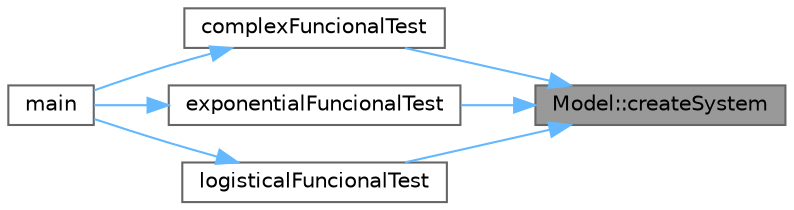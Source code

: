 digraph "Model::createSystem"
{
 // LATEX_PDF_SIZE
  bgcolor="transparent";
  edge [fontname=Helvetica,fontsize=10,labelfontname=Helvetica,labelfontsize=10];
  node [fontname=Helvetica,fontsize=10,shape=box,height=0.2,width=0.4];
  rankdir="RL";
  Node1 [label="Model::createSystem",height=0.2,width=0.4,color="gray40", fillcolor="grey60", style="filled", fontcolor="black",tooltip="createModel: Model Factory"];
  Node1 -> Node2 [dir="back",color="steelblue1",style="solid"];
  Node2 [label="complexFuncionalTest",height=0.2,width=0.4,color="grey40", fillcolor="white", style="filled",URL="$funcional__tests_8cpp.html#a943dfe0c597a01c9760c140715fed527",tooltip="Run the complex test, with multiple systems and flows."];
  Node2 -> Node3 [dir="back",color="steelblue1",style="solid"];
  Node3 [label="main",height=0.2,width=0.4,color="grey40", fillcolor="white", style="filled",URL="$funcional_2main_8cpp.html#ae66f6b31b5ad750f1fe042a706a4e3d4",tooltip=" "];
  Node1 -> Node4 [dir="back",color="steelblue1",style="solid"];
  Node4 [label="exponentialFuncionalTest",height=0.2,width=0.4,color="grey40", fillcolor="white", style="filled",URL="$funcional__tests_8cpp.html#a2c448ffaffdff4b03c825a01dffa6f27",tooltip="Run the exponential test."];
  Node4 -> Node3 [dir="back",color="steelblue1",style="solid"];
  Node1 -> Node5 [dir="back",color="steelblue1",style="solid"];
  Node5 [label="logisticalFuncionalTest",height=0.2,width=0.4,color="grey40", fillcolor="white", style="filled",URL="$funcional__tests_8cpp.html#a60914db64bde71b56d69320797266c29",tooltip="Run the logistical test."];
  Node5 -> Node3 [dir="back",color="steelblue1",style="solid"];
}

